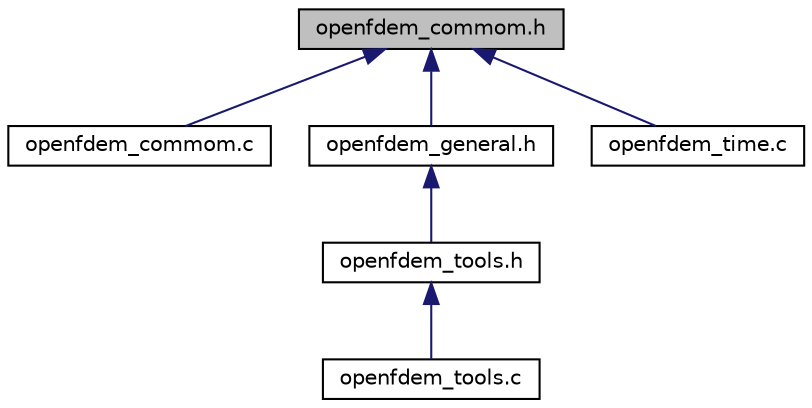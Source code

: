 digraph "openfdem_commom.h"
{
 // LATEX_PDF_SIZE
  edge [fontname="Helvetica",fontsize="10",labelfontname="Helvetica",labelfontsize="10"];
  node [fontname="Helvetica",fontsize="10",shape=record];
  Node1 [label="openfdem_commom.h",height=0.2,width=0.4,color="black", fillcolor="grey75", style="filled", fontcolor="black",tooltip=" "];
  Node1 -> Node2 [dir="back",color="midnightblue",fontsize="10",style="solid",fontname="Helvetica"];
  Node2 [label="openfdem_commom.c",height=0.2,width=0.4,color="black", fillcolor="white", style="filled",URL="$openfdem__commom_8c.html",tooltip=" "];
  Node1 -> Node3 [dir="back",color="midnightblue",fontsize="10",style="solid",fontname="Helvetica"];
  Node3 [label="openfdem_general.h",height=0.2,width=0.4,color="black", fillcolor="white", style="filled",URL="$openfdem__general_8h.html",tooltip=" "];
  Node3 -> Node4 [dir="back",color="midnightblue",fontsize="10",style="solid",fontname="Helvetica"];
  Node4 [label="openfdem_tools.h",height=0.2,width=0.4,color="black", fillcolor="white", style="filled",URL="$openfdem__tools_8h.html",tooltip=" "];
  Node4 -> Node5 [dir="back",color="midnightblue",fontsize="10",style="solid",fontname="Helvetica"];
  Node5 [label="openfdem_tools.c",height=0.2,width=0.4,color="black", fillcolor="white", style="filled",URL="$openfdem__tools_8c.html",tooltip=" "];
  Node1 -> Node6 [dir="back",color="midnightblue",fontsize="10",style="solid",fontname="Helvetica"];
  Node6 [label="openfdem_time.c",height=0.2,width=0.4,color="black", fillcolor="white", style="filled",URL="$openfdem__time_8c.html",tooltip=" "];
}
